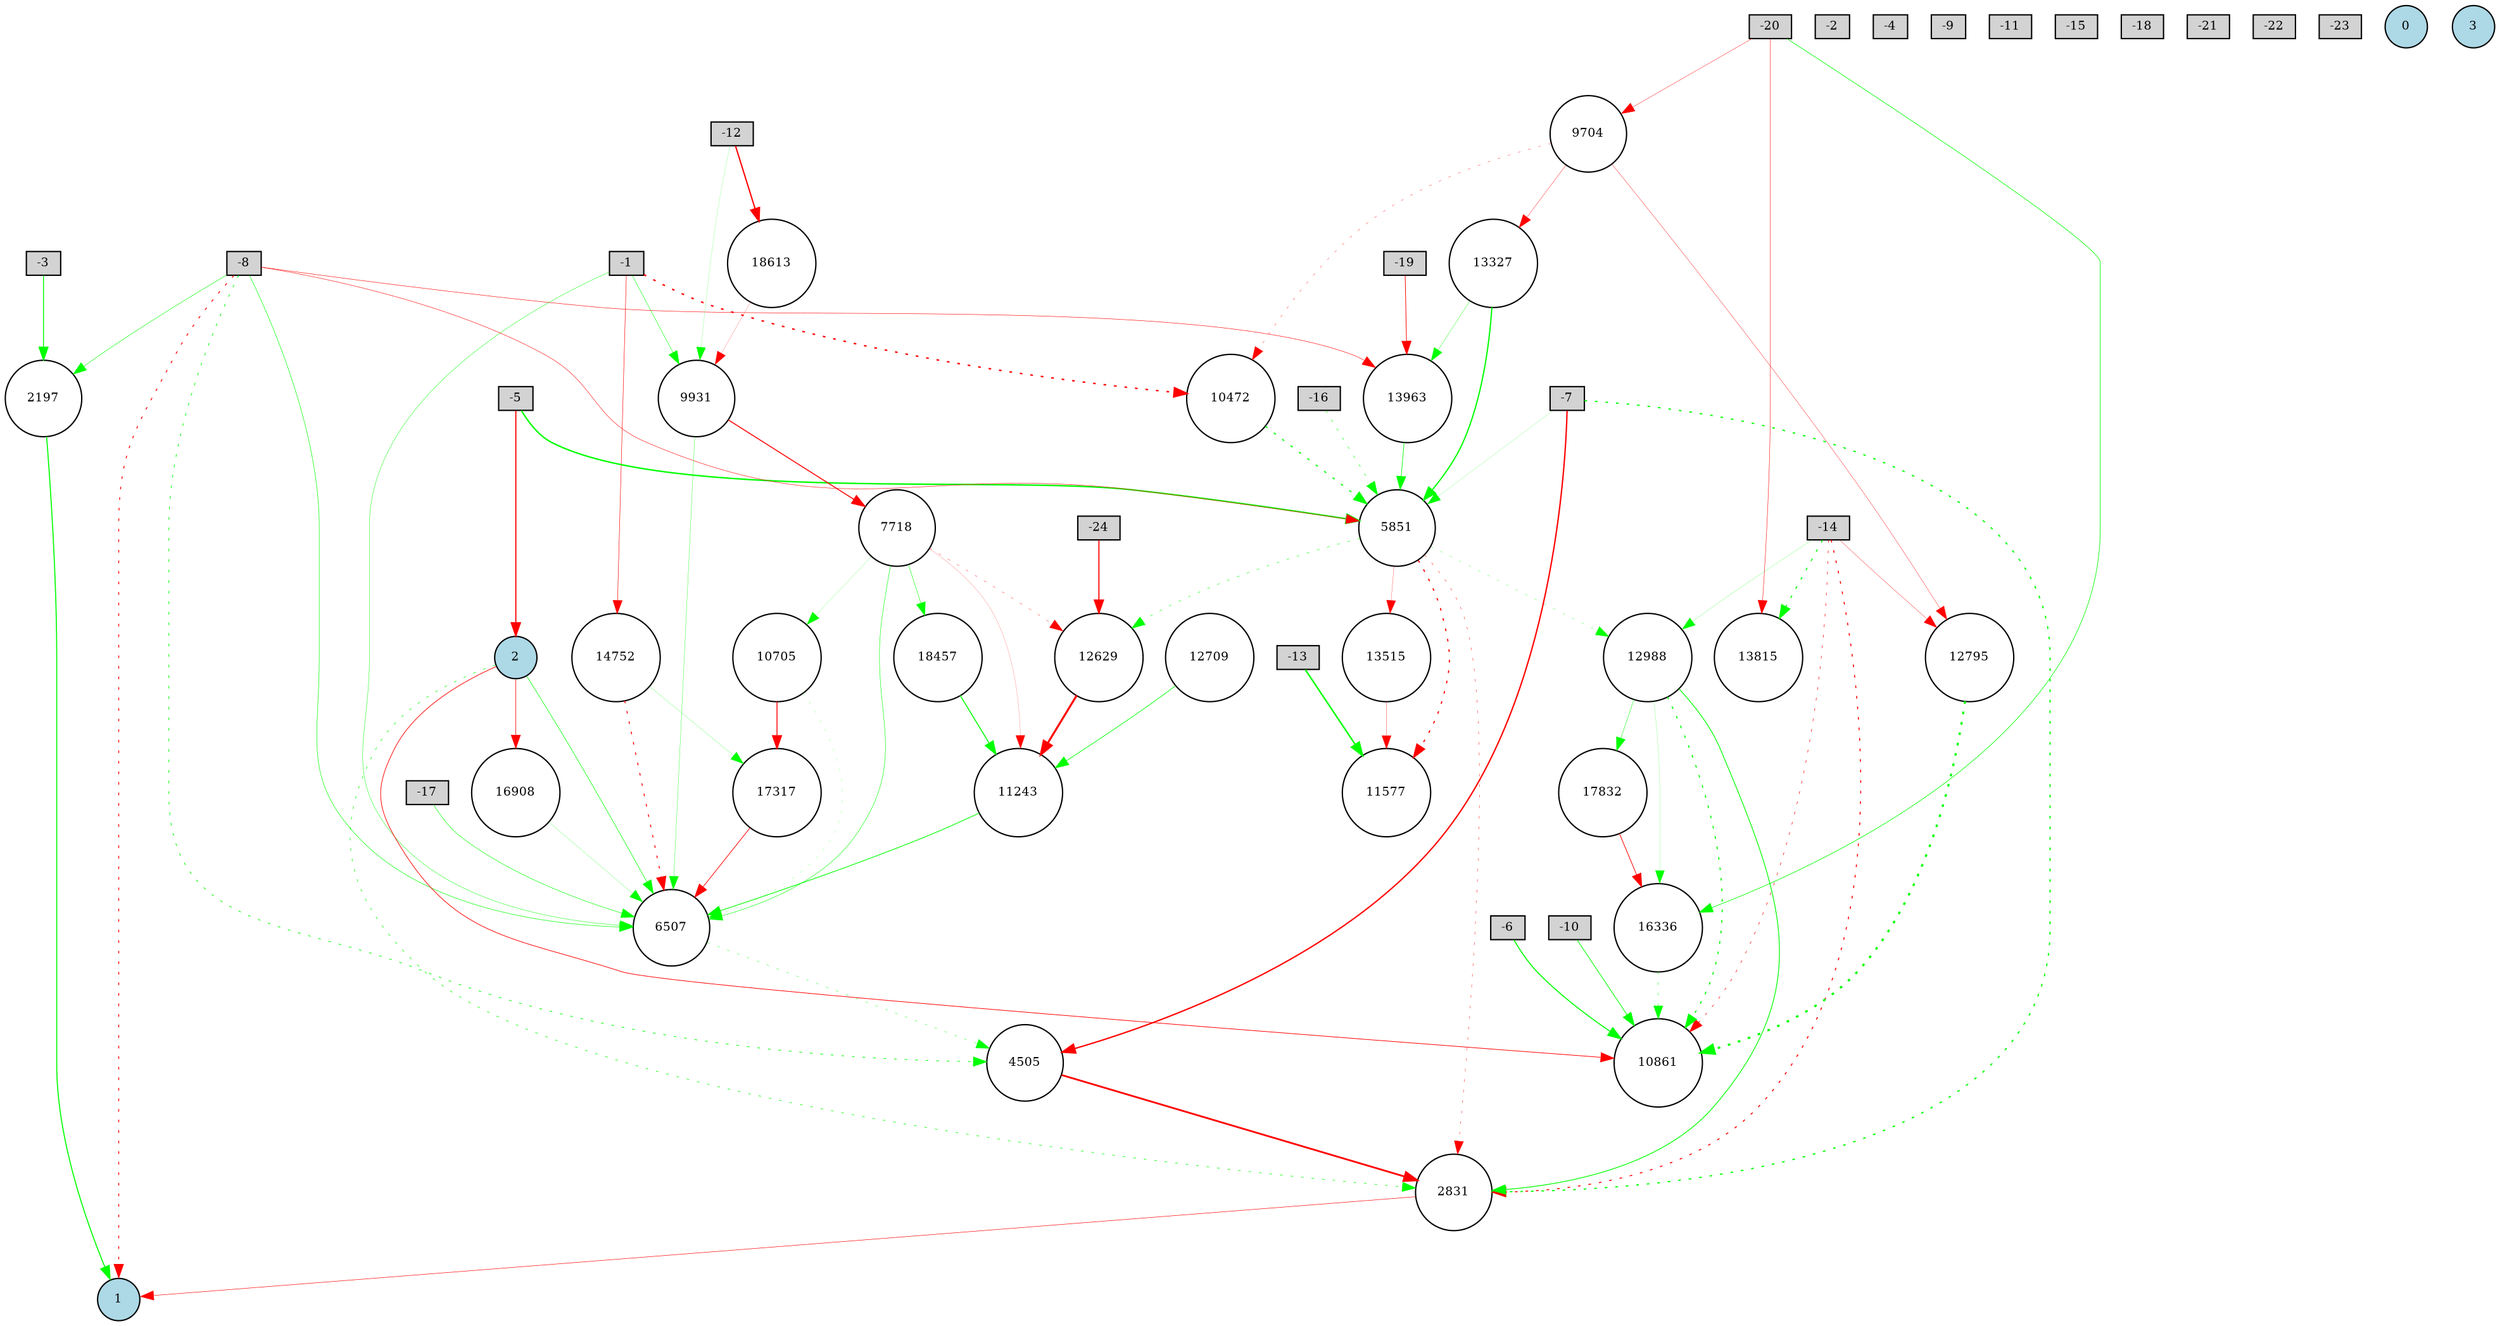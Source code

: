 digraph {
	node [fontsize=9 height=0.2 shape=circle width=0.2]
	-1 [fillcolor=lightgray shape=box style=filled]
	-2 [fillcolor=lightgray shape=box style=filled]
	-3 [fillcolor=lightgray shape=box style=filled]
	-4 [fillcolor=lightgray shape=box style=filled]
	-5 [fillcolor=lightgray shape=box style=filled]
	-6 [fillcolor=lightgray shape=box style=filled]
	-7 [fillcolor=lightgray shape=box style=filled]
	-8 [fillcolor=lightgray shape=box style=filled]
	-9 [fillcolor=lightgray shape=box style=filled]
	-10 [fillcolor=lightgray shape=box style=filled]
	-11 [fillcolor=lightgray shape=box style=filled]
	-12 [fillcolor=lightgray shape=box style=filled]
	-13 [fillcolor=lightgray shape=box style=filled]
	-14 [fillcolor=lightgray shape=box style=filled]
	-15 [fillcolor=lightgray shape=box style=filled]
	-16 [fillcolor=lightgray shape=box style=filled]
	-17 [fillcolor=lightgray shape=box style=filled]
	-18 [fillcolor=lightgray shape=box style=filled]
	-19 [fillcolor=lightgray shape=box style=filled]
	-20 [fillcolor=lightgray shape=box style=filled]
	-21 [fillcolor=lightgray shape=box style=filled]
	-22 [fillcolor=lightgray shape=box style=filled]
	-23 [fillcolor=lightgray shape=box style=filled]
	-24 [fillcolor=lightgray shape=box style=filled]
	0 [fillcolor=lightblue style=filled]
	1 [fillcolor=lightblue style=filled]
	2 [fillcolor=lightblue style=filled]
	3 [fillcolor=lightblue style=filled]
	13963 [fillcolor=white style=filled]
	16908 [fillcolor=white style=filled]
	13327 [fillcolor=white style=filled]
	2831 [fillcolor=white style=filled]
	2197 [fillcolor=white style=filled]
	4505 [fillcolor=white style=filled]
	18457 [fillcolor=white style=filled]
	14752 [fillcolor=white style=filled]
	17317 [fillcolor=white style=filled]
	12709 [fillcolor=white style=filled]
	7718 [fillcolor=white style=filled]
	17832 [fillcolor=white style=filled]
	18613 [fillcolor=white style=filled]
	11577 [fillcolor=white style=filled]
	12988 [fillcolor=white style=filled]
	9931 [fillcolor=white style=filled]
	13515 [fillcolor=white style=filled]
	16336 [fillcolor=white style=filled]
	10705 [fillcolor=white style=filled]
	12629 [fillcolor=white style=filled]
	5851 [fillcolor=white style=filled]
	9704 [fillcolor=white style=filled]
	10472 [fillcolor=white style=filled]
	6507 [fillcolor=white style=filled]
	11243 [fillcolor=white style=filled]
	10861 [fillcolor=white style=filled]
	13815 [fillcolor=white style=filled]
	12795 [fillcolor=white style=filled]
	-14 -> 10861 [color=red penwidth=0.3812616993503064 style=dotted]
	11243 -> 6507 [color=green penwidth=0.5501607088406236 style=solid]
	-10 -> 10861 [color=green penwidth=0.5248348388952221 style=solid]
	5851 -> 12629 [color=green penwidth=0.3277962290436406 style=dotted]
	18613 -> 9931 [color=red penwidth=0.12211424525977094 style=solid]
	10705 -> 6507 [color=green penwidth=0.11726496004843268 style=dotted]
	2 -> 6507 [color=green penwidth=0.4061766863428008 style=solid]
	-12 -> 9931 [color=green penwidth=0.10799912995098218 style=solid]
	2831 -> 1 [color=red penwidth=0.33534245260593687 style=solid]
	-1 -> 9931 [color=green penwidth=0.313515728734596 style=solid]
	12629 -> 11243 [color=red penwidth=1.5148306724904206 style=solid]
	12988 -> 2831 [color=green penwidth=0.5998791918799402 style=solid]
	14752 -> 17317 [color=green penwidth=0.1370052903490191 style=solid]
	5851 -> 13515 [color=red penwidth=0.16169891205498457 style=solid]
	-7 -> 2831 [color=green penwidth=0.9201121034766927 style=dotted]
	-8 -> 1 [color=red penwidth=0.6532466675724327 style=dotted]
	-8 -> 2197 [color=green penwidth=0.325285217602261 style=solid]
	10472 -> 5851 [color=green penwidth=0.8293451092890742 style=dotted]
	17832 -> 16336 [color=red penwidth=0.5040429559240678 style=solid]
	-8 -> 6507 [color=green penwidth=0.3579988595415199 style=solid]
	9704 -> 13327 [color=red penwidth=0.22069764498345773 style=solid]
	-19 -> 13963 [color=red penwidth=0.4711663490346254 style=solid]
	-17 -> 6507 [color=green penwidth=0.342269936639913 style=solid]
	7718 -> 6507 [color=green penwidth=0.322800998471934 style=solid]
	9931 -> 6507 [color=green penwidth=0.2031467115558811 style=solid]
	12988 -> 16336 [color=green penwidth=0.11432982676727865 style=solid]
	16336 -> 10861 [color=green penwidth=0.27747980755221174 style=dotted]
	12709 -> 11243 [color=green penwidth=0.45656873677303356 style=solid]
	-7 -> 4505 [color=red penwidth=1.0285091998201228 style=solid]
	2 -> 16908 [color=red penwidth=0.3992439680768296 style=solid]
	-1 -> 6507 [color=green penwidth=0.26324771573175754 style=solid]
	13327 -> 13963 [color=green penwidth=0.21283029906597678 style=solid]
	14752 -> 6507 [color=red penwidth=0.6844343266872707 style=dotted]
	-7 -> 5851 [color=green penwidth=0.10207211386010098 style=solid]
	16908 -> 6507 [color=green penwidth=0.13550813982636828 style=solid]
	4505 -> 2831 [color=red penwidth=1.3509695309201266 style=solid]
	12988 -> 10861 [color=green penwidth=0.8062205505937563 style=dotted]
	-5 -> 2 [color=red penwidth=0.8906168308378819 style=solid]
	-8 -> 13963 [color=red penwidth=0.31503528859502494 style=solid]
	12795 -> 10861 [color=green penwidth=1.6027193075204158 style=dotted]
	13327 -> 5851 [color=green penwidth=0.9563628022859705 style=solid]
	-3 -> 2197 [color=green penwidth=0.6761038545513146 style=solid]
	17317 -> 6507 [color=red penwidth=0.49609121435292314 style=solid]
	7718 -> 11243 [color=red penwidth=0.11010713135767082 style=solid]
	5851 -> 2831 [color=red penwidth=0.25617073381824973 style=dotted]
	-8 -> 5851 [color=red penwidth=0.3023117748086419 style=solid]
	5851 -> 11577 [color=red penwidth=0.8583400440378376 style=dotted]
	-1 -> 10472 [color=red penwidth=1.112174583279482 style=dotted]
	12988 -> 17832 [color=green penwidth=0.2857526446989863 style=solid]
	-8 -> 4505 [color=green penwidth=0.5117295956248328 style=dotted]
	7718 -> 18457 [color=green penwidth=0.3163673997225962 style=solid]
	-14 -> 12795 [color=red penwidth=0.20364074309529562 style=solid]
	-14 -> 12988 [color=green penwidth=0.12085282033811405 style=solid]
	-13 -> 11577 [color=green penwidth=1.1551833157798317 style=solid]
	6507 -> 4505 [color=green penwidth=0.2384246069654503 style=dotted]
	5851 -> 12988 [color=green penwidth=0.18493091219668767 style=dotted]
	9704 -> 12795 [color=red penwidth=0.22454129394340683 style=solid]
	9931 -> 7718 [color=red penwidth=0.7233804083212177 style=solid]
	-1 -> 14752 [color=red penwidth=0.3339849323881534 style=solid]
	-14 -> 13815 [color=green penwidth=0.7777993754245554 style=dotted]
	-20 -> 16336 [color=green penwidth=0.4287135707110311 style=solid]
	18457 -> 11243 [color=green penwidth=0.7403135603287758 style=solid]
	-6 -> 10861 [color=green penwidth=0.781708793140848 style=solid]
	-12 -> 18613 [color=red penwidth=0.9832590956291145 style=solid]
	-20 -> 13815 [color=red penwidth=0.2968155491033455 style=solid]
	-5 -> 5851 [color=green penwidth=1.098440802645128 style=solid]
	10705 -> 17317 [color=red penwidth=0.6991763741079767 style=solid]
	-24 -> 12629 [color=red penwidth=0.8490051568727363 style=solid]
	2 -> 10861 [color=red penwidth=0.4743586447305239 style=solid]
	7718 -> 12629 [color=red penwidth=0.2191801102607221 style=dotted]
	-14 -> 2831 [color=red penwidth=0.7418460769142822 style=dotted]
	-16 -> 5851 [color=green penwidth=0.3534764443075117 style=dotted]
	9704 -> 10472 [color=red penwidth=0.2100659193396835 style=dotted]
	13963 -> 5851 [color=green penwidth=0.44195247254783354 style=solid]
	2197 -> 1 [color=green penwidth=0.7964877281227616 style=solid]
	2 -> 2831 [color=green penwidth=0.40683787128990234 style=dotted]
	7718 -> 10705 [color=green penwidth=0.10118334938313457 style=solid]
	13515 -> 11577 [color=red penwidth=0.198251128949248 style=solid]
	-20 -> 9704 [color=red penwidth=0.2279481349023212 style=solid]
}
